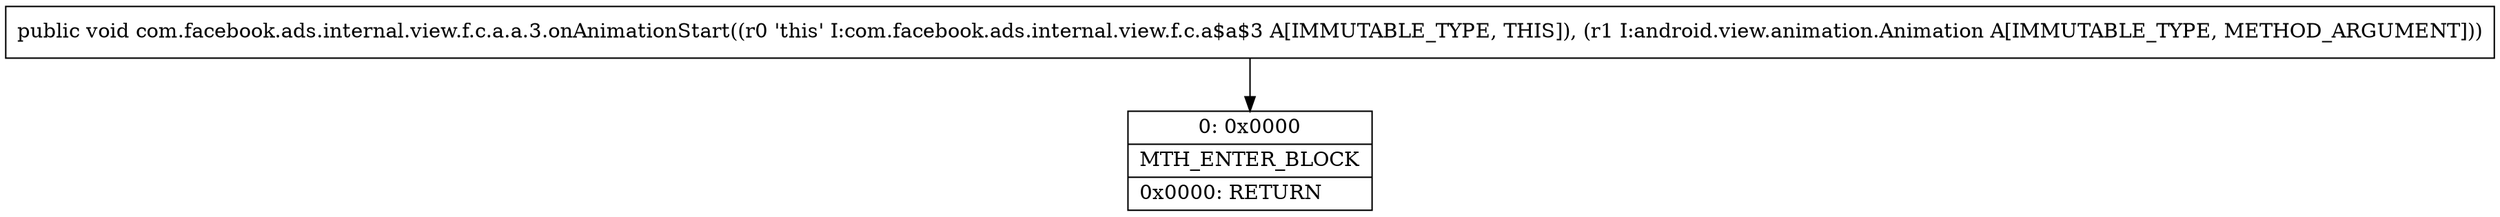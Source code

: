 digraph "CFG forcom.facebook.ads.internal.view.f.c.a.a.3.onAnimationStart(Landroid\/view\/animation\/Animation;)V" {
Node_0 [shape=record,label="{0\:\ 0x0000|MTH_ENTER_BLOCK\l|0x0000: RETURN   \l}"];
MethodNode[shape=record,label="{public void com.facebook.ads.internal.view.f.c.a.a.3.onAnimationStart((r0 'this' I:com.facebook.ads.internal.view.f.c.a$a$3 A[IMMUTABLE_TYPE, THIS]), (r1 I:android.view.animation.Animation A[IMMUTABLE_TYPE, METHOD_ARGUMENT])) }"];
MethodNode -> Node_0;
}

